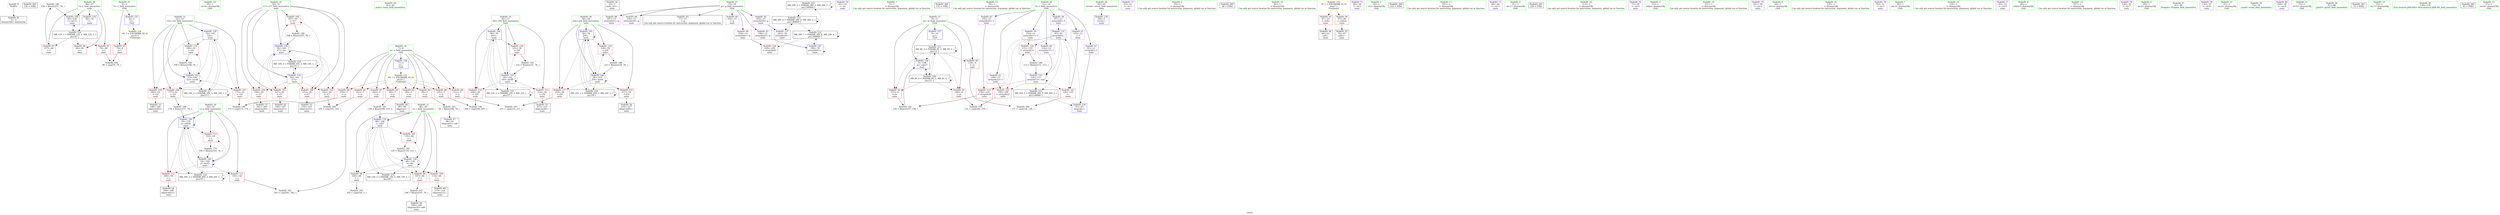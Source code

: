 digraph "SVFG" {
	label="SVFG";

	Node0x55d1694ba8e0 [shape=record,color=grey,label="{NodeID: 0\nNullPtr}"];
	Node0x55d1694ba8e0 -> Node0x55d1694d8550[style=solid];
	Node0x55d1695026d0 [shape=record,color=black,label="{NodeID: 263\n130 = PHI()\n}"];
	Node0x55d1694e1650 [shape=record,color=grey,label="{NodeID: 180\n238 = Binary(237, 76, )\n}"];
	Node0x55d1694e1650 -> Node0x55d1694dfd70[style=solid];
	Node0x55d1694d8c30 [shape=record,color=red,label="{NodeID: 97\n237\<--46\n\<--t\nmain\n}"];
	Node0x55d1694d8c30 -> Node0x55d1694e1650[style=solid];
	Node0x55d1694d78d0 [shape=record,color=green,label="{NodeID: 14\n39\<--1\n.str.9\<--dummyObj\nGlob }"];
	Node0x55d1694dc640 [shape=record,color=grey,label="{NodeID: 194\n80 = cmp(78, 79, )\n}"];
	Node0x55d1694d9790 [shape=record,color=red,label="{NodeID: 111\n181\<--54\n\<--j\nmain\n}"];
	Node0x55d1694d9790 -> Node0x55d1694dc340[style=solid];
	Node0x55d1694bb480 [shape=record,color=green,label="{NodeID: 28\n41\<--42\nmain\<--main_field_insensitive\n}"];
	Node0x55d1694dea30 [shape=record,color=blue,label="{NodeID: 125\n4\<--5\nT\<--\nGlob }"];
	Node0x55d1694dea30 -> Node0x55d1694f53d0[style=dashed];
	Node0x55d1694d8650 [shape=record,color=black,label="{NodeID: 42\n43\<--5\nmain_ret\<--\nmain\n}"];
	Node0x55d1694f0db0 [shape=record,color=black,label="{NodeID: 222\nMR_28V_2 = PHI(MR_28V_3, MR_28V_1, )\npts\{180000 \}\n}"];
	Node0x55d1694f0db0 -> Node0x55d1694edbb0[style=dashed];
	Node0x55d1694f0db0 -> Node0x55d1694f0db0[style=dashed];
	Node0x55d1694df620 [shape=record,color=blue,label="{NodeID: 139\n52\<--101\ni32\<--\nmain\n}"];
	Node0x55d1694df620 -> Node0x55d1694d9450[style=dashed];
	Node0x55d1694df620 -> Node0x55d1694d9520[style=dashed];
	Node0x55d1694df620 -> Node0x55d1694d95f0[style=dashed];
	Node0x55d1694df620 -> Node0x55d1694d96c0[style=dashed];
	Node0x55d1694df620 -> Node0x55d1694df960[style=dashed];
	Node0x55d1694df620 -> Node0x55d1694ef4b0[style=dashed];
	Node0x55d1694da200 [shape=record,color=black,label="{NodeID: 56\n218\<--217\nidxprom60\<--\nmain\n}"];
	Node0x55d1694dad60 [shape=record,color=purple,label="{NodeID: 70\n62\<--19\n\<--.str\nmain\n}"];
	Node0x55d1694db8c0 [shape=record,color=red,label="{NodeID: 84\n99\<--7\n\<--n\nmain\n}"];
	Node0x55d1694db8c0 -> Node0x55d1694e17d0[style=solid];
	Node0x55d1694b9fa0 [shape=record,color=green,label="{NodeID: 1\n5\<--1\n\<--dummyObj\nCan only get source location for instruction, argument, global var or function.}"];
	Node0x55d1695027d0 [shape=record,color=black,label="{NodeID: 264\n133 = PHI()\n}"];
	Node0x55d1694e17d0 [shape=record,color=grey,label="{NodeID: 181\n100 = Binary(99, 101, )\n}"];
	Node0x55d1694e17d0 -> Node0x55d1694df070[style=solid];
	Node0x55d1694d8d00 [shape=record,color=red,label="{NodeID: 98\n104\<--48\n\<--i\nmain\n}"];
	Node0x55d1694d8d00 -> Node0x55d1694dc4c0[style=solid];
	Node0x55d1694b97d0 [shape=record,color=green,label="{NodeID: 15\n76\<--1\n\<--dummyObj\nCan only get source location for instruction, argument, global var or function.}"];
	Node0x55d1694dc7c0 [shape=record,color=grey,label="{NodeID: 195\n151 = cmp(146, 150, )\n}"];
	Node0x55d1694d9860 [shape=record,color=red,label="{NodeID: 112\n188\<--54\n\<--j\nmain\n}"];
	Node0x55d1694d9860 -> Node0x55d1694da060[style=solid];
	Node0x55d1694bb580 [shape=record,color=green,label="{NodeID: 29\n44\<--45\nretval\<--retval_field_insensitive\nmain\n}"];
	Node0x55d1694bb580 -> Node0x55d1694ded30[style=solid];
	Node0x55d1694deb30 [shape=record,color=blue,label="{NodeID: 126\n7\<--5\nn\<--\nGlob }"];
	Node0x55d1694deb30 -> Node0x55d1694f54b0[style=dashed];
	Node0x55d1694d8720 [shape=record,color=black,label="{NodeID: 43\n17\<--15\n\<--g\nCan only get source location for instruction, argument, global var or function.}"];
	Node0x55d1694df6f0 [shape=record,color=blue,label="{NodeID: 140\n54\<--178\nj\<--add36\nmain\n}"];
	Node0x55d1694df6f0 -> Node0x55d1694d9790[style=dashed];
	Node0x55d1694df6f0 -> Node0x55d1694d9860[style=dashed];
	Node0x55d1694df6f0 -> Node0x55d1694d9930[style=dashed];
	Node0x55d1694df6f0 -> Node0x55d1694df6f0[style=dashed];
	Node0x55d1694df6f0 -> Node0x55d1694df890[style=dashed];
	Node0x55d1694df6f0 -> Node0x55d1694ef9b0[style=dashed];
	Node0x55d1694da2d0 [shape=record,color=purple,label="{NodeID: 57\n91\<--12\narrayidx\<--f\nmain\n}"];
	Node0x55d1694da2d0 -> Node0x55d1694deed0[style=solid];
	Node0x55d1694dae30 [shape=record,color=purple,label="{NodeID: 71\n63\<--21\n\<--.str.1\nmain\n}"];
	Node0x55d1694db990 [shape=record,color=red,label="{NodeID: 85\n143\<--7\n\<--n\nmain\n}"];
	Node0x55d1694db990 -> Node0x55d1694dcf40[style=solid];
	Node0x55d1694ba150 [shape=record,color=green,label="{NodeID: 2\n10\<--1\n\<--dummyObj\nCan only get source location for instruction, argument, global var or function.}"];
	Node0x55d1695028d0 [shape=record,color=black,label="{NodeID: 265\n86 = PHI()\n}"];
	Node0x55d1694e1950 [shape=record,color=grey,label="{NodeID: 182\n158 = Binary(157, 156, )\n}"];
	Node0x55d1694e1950 -> Node0x55d1694df3b0[style=solid];
	Node0x55d1694d8dd0 [shape=record,color=red,label="{NodeID: 99\n107\<--48\n\<--i\nmain\n}"];
	Node0x55d1694d8dd0 -> Node0x55d1694e20d0[style=solid];
	Node0x55d1694b98d0 [shape=record,color=green,label="{NodeID: 16\n93\<--1\n\<--dummyObj\nCan only get source location for instruction, argument, global var or function.}"];
	Node0x55d1694dc940 [shape=record,color=grey,label="{NodeID: 196\n206 = cmp(204, 205, )\n}"];
	Node0x55d1694d9930 [shape=record,color=red,label="{NodeID: 113\n193\<--54\n\<--j\nmain\n}"];
	Node0x55d1694d9930 -> Node0x55d1694e14d0[style=solid];
	Node0x55d1694bb650 [shape=record,color=green,label="{NodeID: 30\n46\<--47\nt\<--t_field_insensitive\nmain\n}"];
	Node0x55d1694bb650 -> Node0x55d1694dc1b0[style=solid];
	Node0x55d1694bb650 -> Node0x55d1694d8b60[style=solid];
	Node0x55d1694bb650 -> Node0x55d1694d8c30[style=solid];
	Node0x55d1694bb650 -> Node0x55d1694dee00[style=solid];
	Node0x55d1694bb650 -> Node0x55d1694dfd70[style=solid];
	Node0x55d1694dec30 [shape=record,color=blue,label="{NodeID: 127\n9\<--10\nm\<--\nGlob }"];
	Node0x55d1694dec30 -> Node0x55d1694ee0b0[style=dashed];
	Node0x55d1694d8820 [shape=record,color=black,label="{NodeID: 44\n64\<--61\ncall\<--\nmain\n}"];
	Node0x55d1694f17b0 [shape=record,color=black,label="{NodeID: 224\nMR_8V_6 = PHI(MR_8V_5, MR_8V_4, )\npts\{11 \}\n}"];
	Node0x55d1694f17b0 -> Node0x55d1694dbe70[style=dashed];
	Node0x55d1694f17b0 -> Node0x55d1694dbf40[style=dashed];
	Node0x55d1694f17b0 -> Node0x55d1694df3b0[style=dashed];
	Node0x55d1694f17b0 -> Node0x55d1694ee0b0[style=dashed];
	Node0x55d1694f17b0 -> Node0x55d1694f17b0[style=dashed];
	Node0x55d1694df7c0 [shape=record,color=blue,label="{NodeID: 141\n190\<--76\narrayidx43\<--\nmain\n}"];
	Node0x55d1694df7c0 -> Node0x55d1694df7c0[style=dashed];
	Node0x55d1694df7c0 -> Node0x55d1694f43b0[style=dashed];
	Node0x55d1694da3a0 [shape=record,color=purple,label="{NodeID: 58\n97\<--12\narrayidx6\<--f\nmain\n}"];
	Node0x55d1694da3a0 -> Node0x55d1694defa0[style=solid];
	Node0x55d1694daf00 [shape=record,color=purple,label="{NodeID: 72\n68\<--24\n\<--.str.2\nmain\n}"];
	Node0x55d1694dba60 [shape=record,color=red,label="{NodeID: 86\n174\<--7\n\<--n\nmain\n}"];
	Node0x55d1694dba60 -> Node0x55d1694dcdc0[style=solid];
	Node0x55d1694b9650 [shape=record,color=green,label="{NodeID: 3\n19\<--1\n.str\<--dummyObj\nGlob }"];
	Node0x55d1695029d0 [shape=record,color=black,label="{NodeID: 266\n222 = PHI()\n}"];
	Node0x55d1694e1ad0 [shape=record,color=grey,label="{NodeID: 183\n95 = Binary(94, 76, )\n}"];
	Node0x55d1694e1ad0 -> Node0x55d1694d8a90[style=solid];
	Node0x55d1694d8ea0 [shape=record,color=red,label="{NodeID: 100\n114\<--48\n\<--i\nmain\n}"];
	Node0x55d1694d8ea0 -> Node0x55d1694d9c50[style=solid];
	Node0x55d1694b99d0 [shape=record,color=green,label="{NodeID: 17\n101\<--1\n\<--dummyObj\nCan only get source location for instruction, argument, global var or function.}"];
	Node0x55d1694dcac0 [shape=record,color=grey,label="{NodeID: 197\n212 = cmp(210, 211, )\n}"];
	Node0x55d1694d9a00 [shape=record,color=red,label="{NodeID: 114\n204\<--56\n\<--i50\nmain\n}"];
	Node0x55d1694d9a00 -> Node0x55d1694dc940[style=solid];
	Node0x55d1694d7de0 [shape=record,color=green,label="{NodeID: 31\n48\<--49\ni\<--i_field_insensitive\nmain\n}"];
	Node0x55d1694d7de0 -> Node0x55d1694d8d00[style=solid];
	Node0x55d1694d7de0 -> Node0x55d1694d8dd0[style=solid];
	Node0x55d1694d7de0 -> Node0x55d1694d8ea0[style=solid];
	Node0x55d1694d7de0 -> Node0x55d1694d8f70[style=solid];
	Node0x55d1694d7de0 -> Node0x55d1694df070[style=solid];
	Node0x55d1694d7de0 -> Node0x55d1694df210[style=solid];
	Node0x55d1694ded30 [shape=record,color=blue,label="{NodeID: 128\n44\<--5\nretval\<--\nmain\n}"];
	Node0x55d1694d88f0 [shape=record,color=black,label="{NodeID: 45\n70\<--67\ncall1\<--\nmain\n}"];
	Node0x55d1694df890 [shape=record,color=blue,label="{NodeID: 142\n54\<--194\nj\<--inc45\nmain\n}"];
	Node0x55d1694df890 -> Node0x55d1694d9790[style=dashed];
	Node0x55d1694df890 -> Node0x55d1694d9860[style=dashed];
	Node0x55d1694df890 -> Node0x55d1694d9930[style=dashed];
	Node0x55d1694df890 -> Node0x55d1694df6f0[style=dashed];
	Node0x55d1694df890 -> Node0x55d1694df890[style=dashed];
	Node0x55d1694df890 -> Node0x55d1694ef9b0[style=dashed];
	Node0x55d1694da470 [shape=record,color=purple,label="{NodeID: 59\n110\<--12\narrayidx11\<--f\nmain\n}"];
	Node0x55d1694da470 -> Node0x55d1694de620[style=solid];
	Node0x55d1694dafd0 [shape=record,color=purple,label="{NodeID: 73\n69\<--26\n\<--.str.3\nmain\n}"];
	Node0x55d1694dbb30 [shape=record,color=red,label="{NodeID: 87\n182\<--7\n\<--n\nmain\n}"];
	Node0x55d1694dbb30 -> Node0x55d1694dc340[style=solid];
	Node0x55d1694b96e0 [shape=record,color=green,label="{NodeID: 4\n21\<--1\n.str.1\<--dummyObj\nGlob }"];
	Node0x55d169502ad0 [shape=record,color=black,label="{NodeID: 267\n229 = PHI()\n}"];
	Node0x55d1694e1c50 [shape=record,color=grey,label="{NodeID: 184\n199 = Binary(198, 76, )\n}"];
	Node0x55d1694e1c50 -> Node0x55d1694df960[style=solid];
	Node0x55d1694d8f70 [shape=record,color=red,label="{NodeID: 101\n119\<--48\n\<--i\nmain\n}"];
	Node0x55d1694d8f70 -> Node0x55d1694e1dd0[style=solid];
	Node0x55d1694baa80 [shape=record,color=green,label="{NodeID: 18\n113\<--1\n\<--dummyObj\nCan only get source location for instruction, argument, global var or function.}"];
	Node0x55d1694dcc40 [shape=record,color=grey,label="{NodeID: 198\n127 = cmp(124, 126, )\n}"];
	Node0x55d1694d9ad0 [shape=record,color=red,label="{NodeID: 115\n214\<--56\n\<--i50\nmain\n}"];
	Node0x55d1694d9ad0 -> Node0x55d1694da130[style=solid];
	Node0x55d1694d7e70 [shape=record,color=green,label="{NodeID: 32\n50\<--51\ni17\<--i17_field_insensitive\nmain\n}"];
	Node0x55d1694d7e70 -> Node0x55d1694d9040[style=solid];
	Node0x55d1694d7e70 -> Node0x55d1694d9110[style=solid];
	Node0x55d1694d7e70 -> Node0x55d1694d91e0[style=solid];
	Node0x55d1694d7e70 -> Node0x55d1694d92b0[style=solid];
	Node0x55d1694d7e70 -> Node0x55d1694d9380[style=solid];
	Node0x55d1694d7e70 -> Node0x55d1694df2e0[style=solid];
	Node0x55d1694d7e70 -> Node0x55d1694df550[style=solid];
	Node0x55d1694edbb0 [shape=record,color=black,label="{NodeID: 212\nMR_28V_4 = PHI(MR_28V_6, MR_28V_2, )\npts\{180000 \}\n}"];
	Node0x55d1694edbb0 -> Node0x55d1694df480[style=dashed];
	Node0x55d1694edbb0 -> Node0x55d1694edbb0[style=dashed];
	Node0x55d1694edbb0 -> Node0x55d1694f43b0[style=dashed];
	Node0x55d1694dee00 [shape=record,color=blue,label="{NodeID: 129\n46\<--76\nt\<--\nmain\n}"];
	Node0x55d1694dee00 -> Node0x55d1694ee5b0[style=dashed];
	Node0x55d1694d89c0 [shape=record,color=black,label="{NodeID: 46\n90\<--89\nidxprom\<--\nmain\n}"];
	Node0x55d1694df960 [shape=record,color=blue,label="{NodeID: 143\n52\<--199\ni32\<--inc48\nmain\n}"];
	Node0x55d1694df960 -> Node0x55d1694d9450[style=dashed];
	Node0x55d1694df960 -> Node0x55d1694d9520[style=dashed];
	Node0x55d1694df960 -> Node0x55d1694d95f0[style=dashed];
	Node0x55d1694df960 -> Node0x55d1694d96c0[style=dashed];
	Node0x55d1694df960 -> Node0x55d1694df960[style=dashed];
	Node0x55d1694df960 -> Node0x55d1694ef4b0[style=dashed];
	Node0x55d1694da540 [shape=record,color=purple,label="{NodeID: 60\n116\<--12\narrayidx13\<--f\nmain\n}"];
	Node0x55d1694da540 -> Node0x55d1694df140[style=solid];
	Node0x55d1694db0a0 [shape=record,color=purple,label="{NodeID: 74\n71\<--29\n\<--.str.4\nmain\n}"];
	Node0x55d1694dbc00 [shape=record,color=red,label="{NodeID: 88\n205\<--7\n\<--n\nmain\n}"];
	Node0x55d1694dbc00 -> Node0x55d1694dc940[style=solid];
	Node0x55d1694d74c0 [shape=record,color=green,label="{NodeID: 5\n23\<--1\nstdin\<--dummyObj\nGlob }"];
	Node0x55d1694e1dd0 [shape=record,color=grey,label="{NodeID: 185\n120 = Binary(119, 121, )\n}"];
	Node0x55d1694e1dd0 -> Node0x55d1694df210[style=solid];
	Node0x55d1694d9040 [shape=record,color=red,label="{NodeID: 102\n142\<--50\n\<--i17\nmain\n}"];
	Node0x55d1694d9040 -> Node0x55d1694dcf40[style=solid];
	Node0x55d1694bab80 [shape=record,color=green,label="{NodeID: 19\n121\<--1\n\<--dummyObj\nCan only get source location for instruction, argument, global var or function.}"];
	Node0x55d1694dcdc0 [shape=record,color=grey,label="{NodeID: 199\n175 = cmp(173, 174, )\n}"];
	Node0x55d1694de2e0 [shape=record,color=red,label="{NodeID: 116\n231\<--56\n\<--i50\nmain\n}"];
	Node0x55d1694de2e0 -> Node0x55d1694e26d0[style=solid];
	Node0x55d1694d7f00 [shape=record,color=green,label="{NodeID: 33\n52\<--53\ni32\<--i32_field_insensitive\nmain\n}"];
	Node0x55d1694d7f00 -> Node0x55d1694d9450[style=solid];
	Node0x55d1694d7f00 -> Node0x55d1694d9520[style=solid];
	Node0x55d1694d7f00 -> Node0x55d1694d95f0[style=solid];
	Node0x55d1694d7f00 -> Node0x55d1694d96c0[style=solid];
	Node0x55d1694d7f00 -> Node0x55d1694df620[style=solid];
	Node0x55d1694d7f00 -> Node0x55d1694df960[style=solid];
	Node0x55d1694ee0b0 [shape=record,color=black,label="{NodeID: 213\nMR_8V_2 = PHI(MR_8V_3, MR_8V_1, )\npts\{11 \}\n}"];
	Node0x55d1694ee0b0 -> Node0x55d1694dbda0[style=dashed];
	Node0x55d1694ee0b0 -> Node0x55d1694dbe70[style=dashed];
	Node0x55d1694ee0b0 -> Node0x55d1694dbf40[style=dashed];
	Node0x55d1694ee0b0 -> Node0x55d1694df3b0[style=dashed];
	Node0x55d1694ee0b0 -> Node0x55d1694ee0b0[style=dashed];
	Node0x55d1694ee0b0 -> Node0x55d1694f17b0[style=dashed];
	Node0x55d1694deed0 [shape=record,color=blue,label="{NodeID: 130\n91\<--93\narrayidx\<--\nmain\n}"];
	Node0x55d1694deed0 -> Node0x55d1694defa0[style=dashed];
	Node0x55d1694d8a90 [shape=record,color=black,label="{NodeID: 47\n96\<--95\nidxprom5\<--sub\nmain\n}"];
	Node0x55d1694dfa30 [shape=record,color=blue,label="{NodeID: 144\n56\<--76\ni50\<--\nmain\n}"];
	Node0x55d1694dfa30 -> Node0x55d1694d9a00[style=dashed];
	Node0x55d1694dfa30 -> Node0x55d1694d9ad0[style=dashed];
	Node0x55d1694dfa30 -> Node0x55d1694de2e0[style=dashed];
	Node0x55d1694dfa30 -> Node0x55d1694dfca0[style=dashed];
	Node0x55d1694dfa30 -> Node0x55d1694efeb0[style=dashed];
	Node0x55d1694da610 [shape=record,color=purple,label="{NodeID: 61\n125\<--12\n\<--f\nmain\n}"];
	Node0x55d1694da610 -> Node0x55d1694de6f0[style=solid];
	Node0x55d1694db170 [shape=record,color=purple,label="{NodeID: 75\n221\<--29\n\<--.str.4\nmain\n}"];
	Node0x55d1694dbcd0 [shape=record,color=red,label="{NodeID: 89\n211\<--7\n\<--n\nmain\n}"];
	Node0x55d1694dbcd0 -> Node0x55d1694dcac0[style=solid];
	Node0x55d1694d7550 [shape=record,color=green,label="{NodeID: 6\n24\<--1\n.str.2\<--dummyObj\nGlob }"];
	Node0x55d1694e1f50 [shape=record,color=grey,label="{NodeID: 186\n112 = Binary(111, 113, )\n}"];
	Node0x55d1694e1f50 -> Node0x55d1694df140[style=solid];
	Node0x55d1694d9110 [shape=record,color=red,label="{NodeID: 103\n147\<--50\n\<--i17\nmain\n}"];
	Node0x55d1694d9110 -> Node0x55d1694d9d20[style=solid];
	Node0x55d1694bac80 [shape=record,color=green,label="{NodeID: 20\n135\<--1\n\<--dummyObj\nCan only get source location for instruction, argument, global var or function.}"];
	Node0x55d1694dcf40 [shape=record,color=grey,label="{NodeID: 200\n144 = cmp(142, 143, )\n}"];
	Node0x55d1694de3b0 [shape=record,color=red,label="{NodeID: 117\n210\<--58\n\<--j54\nmain\n}"];
	Node0x55d1694de3b0 -> Node0x55d1694dcac0[style=solid];
	Node0x55d1694d7f90 [shape=record,color=green,label="{NodeID: 34\n54\<--55\nj\<--j_field_insensitive\nmain\n}"];
	Node0x55d1694d7f90 -> Node0x55d1694d9790[style=solid];
	Node0x55d1694d7f90 -> Node0x55d1694d9860[style=solid];
	Node0x55d1694d7f90 -> Node0x55d1694d9930[style=solid];
	Node0x55d1694d7f90 -> Node0x55d1694df6f0[style=solid];
	Node0x55d1694d7f90 -> Node0x55d1694df890[style=solid];
	Node0x55d1694ee5b0 [shape=record,color=black,label="{NodeID: 214\nMR_12V_3 = PHI(MR_12V_4, MR_12V_2, )\npts\{47 \}\n}"];
	Node0x55d1694ee5b0 -> Node0x55d1694dc1b0[style=dashed];
	Node0x55d1694ee5b0 -> Node0x55d1694d8b60[style=dashed];
	Node0x55d1694ee5b0 -> Node0x55d1694d8c30[style=dashed];
	Node0x55d1694ee5b0 -> Node0x55d1694dfd70[style=dashed];
	Node0x55d1694defa0 [shape=record,color=blue,label="{NodeID: 131\n97\<--93\narrayidx6\<--\nmain\n}"];
	Node0x55d1694defa0 -> Node0x55d1694de620[style=dashed];
	Node0x55d1694defa0 -> Node0x55d1694de6f0[style=dashed];
	Node0x55d1694defa0 -> Node0x55d1694de7c0[style=dashed];
	Node0x55d1694defa0 -> Node0x55d1694de890[style=dashed];
	Node0x55d1694defa0 -> Node0x55d1694df140[style=dashed];
	Node0x55d1694defa0 -> Node0x55d1694f08b0[style=dashed];
	Node0x55d1694d9b80 [shape=record,color=black,label="{NodeID: 48\n109\<--108\nidxprom10\<--add\nmain\n}"];
	Node0x55d1694dfb00 [shape=record,color=blue,label="{NodeID: 145\n58\<--76\nj54\<--\nmain\n}"];
	Node0x55d1694dfb00 -> Node0x55d1694de3b0[style=dashed];
	Node0x55d1694dfb00 -> Node0x55d1694de480[style=dashed];
	Node0x55d1694dfb00 -> Node0x55d1694de550[style=dashed];
	Node0x55d1694dfb00 -> Node0x55d1694dfb00[style=dashed];
	Node0x55d1694dfb00 -> Node0x55d1694dfbd0[style=dashed];
	Node0x55d1694dfb00 -> Node0x55d1694f03b0[style=dashed];
	Node0x55d1694da6e0 [shape=record,color=purple,label="{NodeID: 62\n149\<--12\narrayidx22\<--f\nmain\n}"];
	Node0x55d1694da6e0 -> Node0x55d1694de7c0[style=solid];
	Node0x55d1694db240 [shape=record,color=purple,label="{NodeID: 76\n82\<--31\n\<--.str.5\nmain\n}"];
	Node0x55d1694dbda0 [shape=record,color=red,label="{NodeID: 90\n124\<--9\n\<--m\nmain\n}"];
	Node0x55d1694dbda0 -> Node0x55d1694dcc40[style=solid];
	Node0x55d1694bbde0 [shape=record,color=green,label="{NodeID: 7\n26\<--1\n.str.3\<--dummyObj\nGlob }"];
	Node0x55d1694e20d0 [shape=record,color=grey,label="{NodeID: 187\n108 = Binary(107, 76, )\n}"];
	Node0x55d1694e20d0 -> Node0x55d1694d9b80[style=solid];
	Node0x55d1694d91e0 [shape=record,color=red,label="{NodeID: 104\n153\<--50\n\<--i17\nmain\n}"];
	Node0x55d1694d91e0 -> Node0x55d1694d9df0[style=solid];
	Node0x55d1694bad80 [shape=record,color=green,label="{NodeID: 21\n136\<--1\n\<--dummyObj\nCan only get source location for instruction, argument, global var or function.}"];
	Node0x55d1694de480 [shape=record,color=red,label="{NodeID: 118\n217\<--58\n\<--j54\nmain\n}"];
	Node0x55d1694de480 -> Node0x55d1694da200[style=solid];
	Node0x55d1694d8020 [shape=record,color=green,label="{NodeID: 35\n56\<--57\ni50\<--i50_field_insensitive\nmain\n}"];
	Node0x55d1694d8020 -> Node0x55d1694d9a00[style=solid];
	Node0x55d1694d8020 -> Node0x55d1694d9ad0[style=solid];
	Node0x55d1694d8020 -> Node0x55d1694de2e0[style=solid];
	Node0x55d1694d8020 -> Node0x55d1694dfa30[style=solid];
	Node0x55d1694d8020 -> Node0x55d1694dfca0[style=solid];
	Node0x55d1694eeab0 [shape=record,color=black,label="{NodeID: 215\nMR_14V_2 = PHI(MR_14V_4, MR_14V_1, )\npts\{49 \}\n}"];
	Node0x55d1694eeab0 -> Node0x55d1694df070[style=dashed];
	Node0x55d1694df070 [shape=record,color=blue,label="{NodeID: 132\n48\<--100\ni\<--sub7\nmain\n}"];
	Node0x55d1694df070 -> Node0x55d1694d8d00[style=dashed];
	Node0x55d1694df070 -> Node0x55d1694d8dd0[style=dashed];
	Node0x55d1694df070 -> Node0x55d1694d8ea0[style=dashed];
	Node0x55d1694df070 -> Node0x55d1694d8f70[style=dashed];
	Node0x55d1694df070 -> Node0x55d1694df210[style=dashed];
	Node0x55d1694df070 -> Node0x55d1694eeab0[style=dashed];
	Node0x55d1694d9c50 [shape=record,color=black,label="{NodeID: 49\n115\<--114\nidxprom12\<--\nmain\n}"];
	Node0x55d1694dfbd0 [shape=record,color=blue,label="{NodeID: 146\n58\<--225\nj54\<--inc64\nmain\n}"];
	Node0x55d1694dfbd0 -> Node0x55d1694de3b0[style=dashed];
	Node0x55d1694dfbd0 -> Node0x55d1694de480[style=dashed];
	Node0x55d1694dfbd0 -> Node0x55d1694de550[style=dashed];
	Node0x55d1694dfbd0 -> Node0x55d1694dfb00[style=dashed];
	Node0x55d1694dfbd0 -> Node0x55d1694dfbd0[style=dashed];
	Node0x55d1694dfbd0 -> Node0x55d1694f03b0[style=dashed];
	Node0x55d1694da7b0 [shape=record,color=purple,label="{NodeID: 63\n155\<--12\narrayidx26\<--f\nmain\n}"];
	Node0x55d1694da7b0 -> Node0x55d1694de890[style=solid];
	Node0x55d1694db310 [shape=record,color=purple,label="{NodeID: 77\n85\<--33\n\<--.str.6\nmain\n}"];
	Node0x55d1694dbe70 [shape=record,color=red,label="{NodeID: 91\n146\<--9\n\<--m\nmain\n}"];
	Node0x55d1694dbe70 -> Node0x55d1694dc7c0[style=solid];
	Node0x55d1694bbe70 [shape=record,color=green,label="{NodeID: 8\n28\<--1\nstdout\<--dummyObj\nGlob }"];
	Node0x55d1694e2250 [shape=record,color=grey,label="{NodeID: 188\n225 = Binary(224, 76, )\n}"];
	Node0x55d1694e2250 -> Node0x55d1694dfbd0[style=solid];
	Node0x55d1694d92b0 [shape=record,color=red,label="{NodeID: 105\n160\<--50\n\<--i17\nmain\n}"];
	Node0x55d1694d92b0 -> Node0x55d1694d9ec0[style=solid];
	Node0x55d1694bae80 [shape=record,color=green,label="{NodeID: 22\n137\<--1\n\<--dummyObj\nCan only get source location for instruction, argument, global var or function.}"];
	Node0x55d1694de550 [shape=record,color=red,label="{NodeID: 119\n224\<--58\n\<--j54\nmain\n}"];
	Node0x55d1694de550 -> Node0x55d1694e2250[style=solid];
	Node0x55d1694d80b0 [shape=record,color=green,label="{NodeID: 36\n58\<--59\nj54\<--j54_field_insensitive\nmain\n}"];
	Node0x55d1694d80b0 -> Node0x55d1694de3b0[style=solid];
	Node0x55d1694d80b0 -> Node0x55d1694de480[style=solid];
	Node0x55d1694d80b0 -> Node0x55d1694de550[style=solid];
	Node0x55d1694d80b0 -> Node0x55d1694dfb00[style=solid];
	Node0x55d1694d80b0 -> Node0x55d1694dfbd0[style=solid];
	Node0x55d1694eefb0 [shape=record,color=black,label="{NodeID: 216\nMR_16V_2 = PHI(MR_16V_3, MR_16V_1, )\npts\{51 \}\n}"];
	Node0x55d1694eefb0 -> Node0x55d1694df2e0[style=dashed];
	Node0x55d1694eefb0 -> Node0x55d1694eefb0[style=dashed];
	Node0x55d1694df140 [shape=record,color=blue,label="{NodeID: 133\n116\<--112\narrayidx13\<--mul\nmain\n}"];
	Node0x55d1694df140 -> Node0x55d1694de620[style=dashed];
	Node0x55d1694df140 -> Node0x55d1694de6f0[style=dashed];
	Node0x55d1694df140 -> Node0x55d1694de7c0[style=dashed];
	Node0x55d1694df140 -> Node0x55d1694de890[style=dashed];
	Node0x55d1694df140 -> Node0x55d1694df140[style=dashed];
	Node0x55d1694df140 -> Node0x55d1694f08b0[style=dashed];
	Node0x55d1694d9d20 [shape=record,color=black,label="{NodeID: 50\n148\<--147\nidxprom21\<--\nmain\n}"];
	Node0x55d1694dfca0 [shape=record,color=blue,label="{NodeID: 147\n56\<--232\ni50\<--inc68\nmain\n}"];
	Node0x55d1694dfca0 -> Node0x55d1694d9a00[style=dashed];
	Node0x55d1694dfca0 -> Node0x55d1694d9ad0[style=dashed];
	Node0x55d1694dfca0 -> Node0x55d1694de2e0[style=dashed];
	Node0x55d1694dfca0 -> Node0x55d1694dfca0[style=dashed];
	Node0x55d1694dfca0 -> Node0x55d1694efeb0[style=dashed];
	Node0x55d1694da880 [shape=record,color=purple,label="{NodeID: 64\n162\<--15\n\<--g\nmain\n}"];
	Node0x55d1694db3e0 [shape=record,color=purple,label="{NodeID: 78\n129\<--35\n\<--.str.7\nmain\n}"];
	Node0x55d1694dbf40 [shape=record,color=red,label="{NodeID: 92\n157\<--9\n\<--m\nmain\n}"];
	Node0x55d1694dbf40 -> Node0x55d1694e1950[style=solid];
	Node0x55d1694bb820 [shape=record,color=green,label="{NodeID: 9\n29\<--1\n.str.4\<--dummyObj\nGlob }"];
	Node0x55d1694e23d0 [shape=record,color=grey,label="{NodeID: 189\n178 = Binary(177, 76, )\n}"];
	Node0x55d1694e23d0 -> Node0x55d1694df6f0[style=solid];
	Node0x55d1694d9380 [shape=record,color=red,label="{NodeID: 106\n167\<--50\n\<--i17\nmain\n}"];
	Node0x55d1694d9380 -> Node0x55d1694e2550[style=solid];
	Node0x55d1694baf80 [shape=record,color=green,label="{NodeID: 23\n4\<--6\nT\<--T_field_insensitive\nGlob }"];
	Node0x55d1694baf80 -> Node0x55d1694db650[style=solid];
	Node0x55d1694baf80 -> Node0x55d1694dea30[style=solid];
	Node0x55d1694de620 [shape=record,color=red,label="{NodeID: 120\n111\<--110\n\<--arrayidx11\nmain\n}"];
	Node0x55d1694de620 -> Node0x55d1694e1f50[style=solid];
	Node0x55d1694d8180 [shape=record,color=green,label="{NodeID: 37\n65\<--66\nfreopen\<--freopen_field_insensitive\n}"];
	Node0x55d1694ef4b0 [shape=record,color=black,label="{NodeID: 217\nMR_18V_2 = PHI(MR_18V_3, MR_18V_1, )\npts\{53 \}\n}"];
	Node0x55d1694ef4b0 -> Node0x55d1694df620[style=dashed];
	Node0x55d1694ef4b0 -> Node0x55d1694ef4b0[style=dashed];
	Node0x55d1694df210 [shape=record,color=blue,label="{NodeID: 134\n48\<--120\ni\<--dec\nmain\n}"];
	Node0x55d1694df210 -> Node0x55d1694d8d00[style=dashed];
	Node0x55d1694df210 -> Node0x55d1694d8dd0[style=dashed];
	Node0x55d1694df210 -> Node0x55d1694d8ea0[style=dashed];
	Node0x55d1694df210 -> Node0x55d1694d8f70[style=dashed];
	Node0x55d1694df210 -> Node0x55d1694df210[style=dashed];
	Node0x55d1694df210 -> Node0x55d1694eeab0[style=dashed];
	Node0x55d1694d9df0 [shape=record,color=black,label="{NodeID: 51\n154\<--153\nidxprom25\<--\nmain\n}"];
	Node0x55d1694dfd70 [shape=record,color=blue,label="{NodeID: 148\n46\<--238\nt\<--inc72\nmain\n}"];
	Node0x55d1694dfd70 -> Node0x55d1694ee5b0[style=dashed];
	Node0x55d1694da950 [shape=record,color=purple,label="{NodeID: 65\n163\<--15\narrayidx29\<--g\nmain\n}"];
	Node0x55d1694da950 -> Node0x55d1694df480[style=solid];
	Node0x55d1694db4b0 [shape=record,color=purple,label="{NodeID: 79\n132\<--37\n\<--.str.8\nmain\n}"];
	Node0x55d1694dc010 [shape=record,color=red,label="{NodeID: 93\n61\<--23\n\<--stdin\nmain\n}"];
	Node0x55d1694dc010 -> Node0x55d1694d8820[style=solid];
	Node0x55d1694bb8f0 [shape=record,color=green,label="{NodeID: 10\n31\<--1\n.str.5\<--dummyObj\nGlob }"];
	Node0x55d1694e2550 [shape=record,color=grey,label="{NodeID: 190\n168 = Binary(167, 76, )\n}"];
	Node0x55d1694e2550 -> Node0x55d1694df550[style=solid];
	Node0x55d1694d9450 [shape=record,color=red,label="{NodeID: 107\n173\<--52\n\<--i32\nmain\n}"];
	Node0x55d1694d9450 -> Node0x55d1694dcdc0[style=solid];
	Node0x55d1694bb080 [shape=record,color=green,label="{NodeID: 24\n7\<--8\nn\<--n_field_insensitive\nGlob }"];
	Node0x55d1694bb080 -> Node0x55d1694db720[style=solid];
	Node0x55d1694bb080 -> Node0x55d1694db7f0[style=solid];
	Node0x55d1694bb080 -> Node0x55d1694db8c0[style=solid];
	Node0x55d1694bb080 -> Node0x55d1694db990[style=solid];
	Node0x55d1694bb080 -> Node0x55d1694dba60[style=solid];
	Node0x55d1694bb080 -> Node0x55d1694dbb30[style=solid];
	Node0x55d1694bb080 -> Node0x55d1694dbc00[style=solid];
	Node0x55d1694bb080 -> Node0x55d1694dbcd0[style=solid];
	Node0x55d1694bb080 -> Node0x55d1694deb30[style=solid];
	Node0x55d1694de6f0 [shape=record,color=red,label="{NodeID: 121\n126\<--125\n\<--\nmain\n}"];
	Node0x55d1694de6f0 -> Node0x55d1694dcc40[style=solid];
	Node0x55d1694d8250 [shape=record,color=green,label="{NodeID: 38\n73\<--74\nscanf\<--scanf_field_insensitive\n}"];
	Node0x55d1694ef9b0 [shape=record,color=black,label="{NodeID: 218\nMR_20V_2 = PHI(MR_20V_3, MR_20V_1, )\npts\{55 \}\n}"];
	Node0x55d1694ef9b0 -> Node0x55d1694df6f0[style=dashed];
	Node0x55d1694ef9b0 -> Node0x55d1694ef9b0[style=dashed];
	Node0x55d1694df2e0 [shape=record,color=blue,label="{NodeID: 135\n50\<--101\ni17\<--\nmain\n}"];
	Node0x55d1694df2e0 -> Node0x55d1694d9040[style=dashed];
	Node0x55d1694df2e0 -> Node0x55d1694d9110[style=dashed];
	Node0x55d1694df2e0 -> Node0x55d1694d91e0[style=dashed];
	Node0x55d1694df2e0 -> Node0x55d1694d92b0[style=dashed];
	Node0x55d1694df2e0 -> Node0x55d1694d9380[style=dashed];
	Node0x55d1694df2e0 -> Node0x55d1694df550[style=dashed];
	Node0x55d1694df2e0 -> Node0x55d1694eefb0[style=dashed];
	Node0x55d1694d9ec0 [shape=record,color=black,label="{NodeID: 52\n161\<--160\nidxprom28\<--\nmain\n}"];
	Node0x55d1694f43b0 [shape=record,color=black,label="{NodeID: 232\nMR_28V_7 = PHI(MR_28V_8, MR_28V_4, )\npts\{180000 \}\n}"];
	Node0x55d1694f43b0 -> Node0x55d1694de960[style=dashed];
	Node0x55d1694f43b0 -> Node0x55d1694df7c0[style=dashed];
	Node0x55d1694f43b0 -> Node0x55d1694f0db0[style=dashed];
	Node0x55d1694f43b0 -> Node0x55d1694f43b0[style=dashed];
	Node0x55d1694daa20 [shape=record,color=purple,label="{NodeID: 66\n187\<--15\narrayidx41\<--g\nmain\n}"];
	Node0x55d1694db580 [shape=record,color=purple,label="{NodeID: 80\n228\<--39\n\<--.str.9\nmain\n}"];
	Node0x55d1694dc0e0 [shape=record,color=red,label="{NodeID: 94\n67\<--28\n\<--stdout\nmain\n}"];
	Node0x55d1694dc0e0 -> Node0x55d1694d88f0[style=solid];
	Node0x55d1694ba6b0 [shape=record,color=green,label="{NodeID: 11\n33\<--1\n.str.6\<--dummyObj\nGlob }"];
	Node0x55d1694e26d0 [shape=record,color=grey,label="{NodeID: 191\n232 = Binary(231, 76, )\n}"];
	Node0x55d1694e26d0 -> Node0x55d1694dfca0[style=solid];
	Node0x55d1694d9520 [shape=record,color=red,label="{NodeID: 108\n177\<--52\n\<--i32\nmain\n}"];
	Node0x55d1694d9520 -> Node0x55d1694e23d0[style=solid];
	Node0x55d1694bb180 [shape=record,color=green,label="{NodeID: 25\n9\<--11\nm\<--m_field_insensitive\nGlob }"];
	Node0x55d1694bb180 -> Node0x55d1694dbda0[style=solid];
	Node0x55d1694bb180 -> Node0x55d1694dbe70[style=solid];
	Node0x55d1694bb180 -> Node0x55d1694dbf40[style=solid];
	Node0x55d1694bb180 -> Node0x55d1694dec30[style=solid];
	Node0x55d1694bb180 -> Node0x55d1694df3b0[style=solid];
	Node0x55d1694de7c0 [shape=record,color=red,label="{NodeID: 122\n150\<--149\n\<--arrayidx22\nmain\n}"];
	Node0x55d1694de7c0 -> Node0x55d1694dc7c0[style=solid];
	Node0x55d1694d8350 [shape=record,color=green,label="{NodeID: 39\n87\<--88\nprintf\<--printf_field_insensitive\n}"];
	Node0x55d1694efeb0 [shape=record,color=black,label="{NodeID: 219\nMR_22V_2 = PHI(MR_22V_3, MR_22V_1, )\npts\{57 \}\n}"];
	Node0x55d1694efeb0 -> Node0x55d1694dfa30[style=dashed];
	Node0x55d1694efeb0 -> Node0x55d1694efeb0[style=dashed];
	Node0x55d1694df3b0 [shape=record,color=blue,label="{NodeID: 136\n9\<--158\nm\<--sub27\nmain\n}"];
	Node0x55d1694df3b0 -> Node0x55d1694f17b0[style=dashed];
	Node0x55d1694d9f90 [shape=record,color=black,label="{NodeID: 53\n186\<--185\nidxprom40\<--\nmain\n}"];
	Node0x55d1694f48b0 [shape=record,color=yellow,style=double,label="{NodeID: 233\n2V_1 = ENCHI(MR_2V_0)\npts\{1 \}\nFun[main]}"];
	Node0x55d1694f48b0 -> Node0x55d1694dc010[style=dashed];
	Node0x55d1694f48b0 -> Node0x55d1694dc0e0[style=dashed];
	Node0x55d1694daaf0 [shape=record,color=purple,label="{NodeID: 67\n190\<--15\narrayidx43\<--g\nmain\n}"];
	Node0x55d1694daaf0 -> Node0x55d1694df7c0[style=solid];
	Node0x55d1694db650 [shape=record,color=red,label="{NodeID: 81\n79\<--4\n\<--T\nmain\n}"];
	Node0x55d1694db650 -> Node0x55d1694dc640[style=solid];
	Node0x55d169501f70 [shape=record,color=black,label="{NodeID: 261\n72 = PHI()\n}"];
	Node0x55d1694dc1b0 [shape=record,color=red,label="{NodeID: 95\n78\<--46\n\<--t\nmain\n}"];
	Node0x55d1694dc1b0 -> Node0x55d1694dc640[style=solid];
	Node0x55d1694ba780 [shape=record,color=green,label="{NodeID: 12\n35\<--1\n.str.7\<--dummyObj\nGlob }"];
	Node0x55d1694dc340 [shape=record,color=grey,label="{NodeID: 192\n183 = cmp(181, 182, )\n}"];
	Node0x55d1694d95f0 [shape=record,color=red,label="{NodeID: 109\n185\<--52\n\<--i32\nmain\n}"];
	Node0x55d1694d95f0 -> Node0x55d1694d9f90[style=solid];
	Node0x55d1694bb280 [shape=record,color=green,label="{NodeID: 26\n12\<--14\nf\<--f_field_insensitive\nGlob }"];
	Node0x55d1694bb280 -> Node0x55d1694da2d0[style=solid];
	Node0x55d1694bb280 -> Node0x55d1694da3a0[style=solid];
	Node0x55d1694bb280 -> Node0x55d1694da470[style=solid];
	Node0x55d1694bb280 -> Node0x55d1694da540[style=solid];
	Node0x55d1694bb280 -> Node0x55d1694da610[style=solid];
	Node0x55d1694bb280 -> Node0x55d1694da6e0[style=solid];
	Node0x55d1694bb280 -> Node0x55d1694da7b0[style=solid];
	Node0x55d1694de890 [shape=record,color=red,label="{NodeID: 123\n156\<--155\n\<--arrayidx26\nmain\n}"];
	Node0x55d1694de890 -> Node0x55d1694e1950[style=solid];
	Node0x55d1694d8450 [shape=record,color=green,label="{NodeID: 40\n138\<--139\nllvm.memset.p0i8.i64\<--llvm.memset.p0i8.i64_field_insensitive\n}"];
	Node0x55d1694f03b0 [shape=record,color=black,label="{NodeID: 220\nMR_24V_2 = PHI(MR_24V_3, MR_24V_1, )\npts\{59 \}\n}"];
	Node0x55d1694f03b0 -> Node0x55d1694dfb00[style=dashed];
	Node0x55d1694f03b0 -> Node0x55d1694f03b0[style=dashed];
	Node0x55d1694df480 [shape=record,color=blue,label="{NodeID: 137\n163\<--76\narrayidx29\<--\nmain\n}"];
	Node0x55d1694df480 -> Node0x55d1694edbb0[style=dashed];
	Node0x55d1694da060 [shape=record,color=black,label="{NodeID: 54\n189\<--188\nidxprom42\<--\nmain\n}"];
	Node0x55d1694f53d0 [shape=record,color=yellow,style=double,label="{NodeID: 234\n4V_1 = ENCHI(MR_4V_0)\npts\{6 \}\nFun[main]}"];
	Node0x55d1694f53d0 -> Node0x55d1694db650[style=dashed];
	Node0x55d1694dabc0 [shape=record,color=purple,label="{NodeID: 68\n216\<--15\narrayidx59\<--g\nmain\n}"];
	Node0x55d1694db720 [shape=record,color=red,label="{NodeID: 82\n89\<--7\n\<--n\nmain\n}"];
	Node0x55d1694db720 -> Node0x55d1694d89c0[style=solid];
	Node0x55d169502070 [shape=record,color=black,label="{NodeID: 262\n83 = PHI()\n}"];
	Node0x55d1694e14d0 [shape=record,color=grey,label="{NodeID: 179\n194 = Binary(193, 76, )\n}"];
	Node0x55d1694e14d0 -> Node0x55d1694df890[style=solid];
	Node0x55d1694d8b60 [shape=record,color=red,label="{NodeID: 96\n84\<--46\n\<--t\nmain\n}"];
	Node0x55d1694d7800 [shape=record,color=green,label="{NodeID: 13\n37\<--1\n.str.8\<--dummyObj\nGlob }"];
	Node0x55d1694dc4c0 [shape=record,color=grey,label="{NodeID: 193\n105 = cmp(104, 5, )\n}"];
	Node0x55d1694d96c0 [shape=record,color=red,label="{NodeID: 110\n198\<--52\n\<--i32\nmain\n}"];
	Node0x55d1694d96c0 -> Node0x55d1694e1c50[style=solid];
	Node0x55d1694bb380 [shape=record,color=green,label="{NodeID: 27\n15\<--18\ng\<--g_field_insensitive\nGlob }"];
	Node0x55d1694bb380 -> Node0x55d1694d8720[style=solid];
	Node0x55d1694bb380 -> Node0x55d1694da880[style=solid];
	Node0x55d1694bb380 -> Node0x55d1694da950[style=solid];
	Node0x55d1694bb380 -> Node0x55d1694daa20[style=solid];
	Node0x55d1694bb380 -> Node0x55d1694daaf0[style=solid];
	Node0x55d1694bb380 -> Node0x55d1694dabc0[style=solid];
	Node0x55d1694bb380 -> Node0x55d1694dac90[style=solid];
	Node0x55d1694de960 [shape=record,color=red,label="{NodeID: 124\n220\<--219\n\<--arrayidx61\nmain\n}"];
	Node0x55d1694d8550 [shape=record,color=black,label="{NodeID: 41\n2\<--3\ndummyVal\<--dummyVal\n}"];
	Node0x55d1694f08b0 [shape=record,color=black,label="{NodeID: 221\nMR_26V_2 = PHI(MR_26V_5, MR_26V_1, )\npts\{140000 \}\n}"];
	Node0x55d1694f08b0 -> Node0x55d1694deed0[style=dashed];
	Node0x55d1694df550 [shape=record,color=blue,label="{NodeID: 138\n50\<--168\ni17\<--inc\nmain\n}"];
	Node0x55d1694df550 -> Node0x55d1694d9040[style=dashed];
	Node0x55d1694df550 -> Node0x55d1694d9110[style=dashed];
	Node0x55d1694df550 -> Node0x55d1694d91e0[style=dashed];
	Node0x55d1694df550 -> Node0x55d1694d92b0[style=dashed];
	Node0x55d1694df550 -> Node0x55d1694d9380[style=dashed];
	Node0x55d1694df550 -> Node0x55d1694df550[style=dashed];
	Node0x55d1694df550 -> Node0x55d1694eefb0[style=dashed];
	Node0x55d1694da130 [shape=record,color=black,label="{NodeID: 55\n215\<--214\nidxprom58\<--\nmain\n}"];
	Node0x55d1694f54b0 [shape=record,color=yellow,style=double,label="{NodeID: 235\n6V_1 = ENCHI(MR_6V_0)\npts\{8 \}\nFun[main]}"];
	Node0x55d1694f54b0 -> Node0x55d1694db720[style=dashed];
	Node0x55d1694f54b0 -> Node0x55d1694db7f0[style=dashed];
	Node0x55d1694f54b0 -> Node0x55d1694db8c0[style=dashed];
	Node0x55d1694f54b0 -> Node0x55d1694db990[style=dashed];
	Node0x55d1694f54b0 -> Node0x55d1694dba60[style=dashed];
	Node0x55d1694f54b0 -> Node0x55d1694dbb30[style=dashed];
	Node0x55d1694f54b0 -> Node0x55d1694dbc00[style=dashed];
	Node0x55d1694f54b0 -> Node0x55d1694dbcd0[style=dashed];
	Node0x55d1694dac90 [shape=record,color=purple,label="{NodeID: 69\n219\<--15\narrayidx61\<--g\nmain\n}"];
	Node0x55d1694dac90 -> Node0x55d1694de960[style=solid];
	Node0x55d1694db7f0 [shape=record,color=red,label="{NodeID: 83\n94\<--7\n\<--n\nmain\n}"];
	Node0x55d1694db7f0 -> Node0x55d1694e1ad0[style=solid];
}
